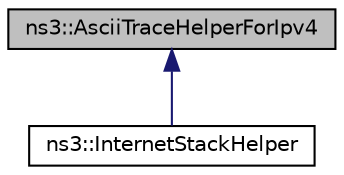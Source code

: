 digraph "ns3::AsciiTraceHelperForIpv4"
{
 // LATEX_PDF_SIZE
  edge [fontname="Helvetica",fontsize="10",labelfontname="Helvetica",labelfontsize="10"];
  node [fontname="Helvetica",fontsize="10",shape=record];
  Node1 [label="ns3::AsciiTraceHelperForIpv4",height=0.2,width=0.4,color="black", fillcolor="grey75", style="filled", fontcolor="black",tooltip="Base class providing common user-level ascii trace operations for helpers representing IPv4 protocols..."];
  Node1 -> Node2 [dir="back",color="midnightblue",fontsize="10",style="solid",fontname="Helvetica"];
  Node2 [label="ns3::InternetStackHelper",height=0.2,width=0.4,color="black", fillcolor="white", style="filled",URL="$classns3_1_1_internet_stack_helper.html",tooltip="aggregate IP/TCP/UDP functionality to existing Nodes."];
}
